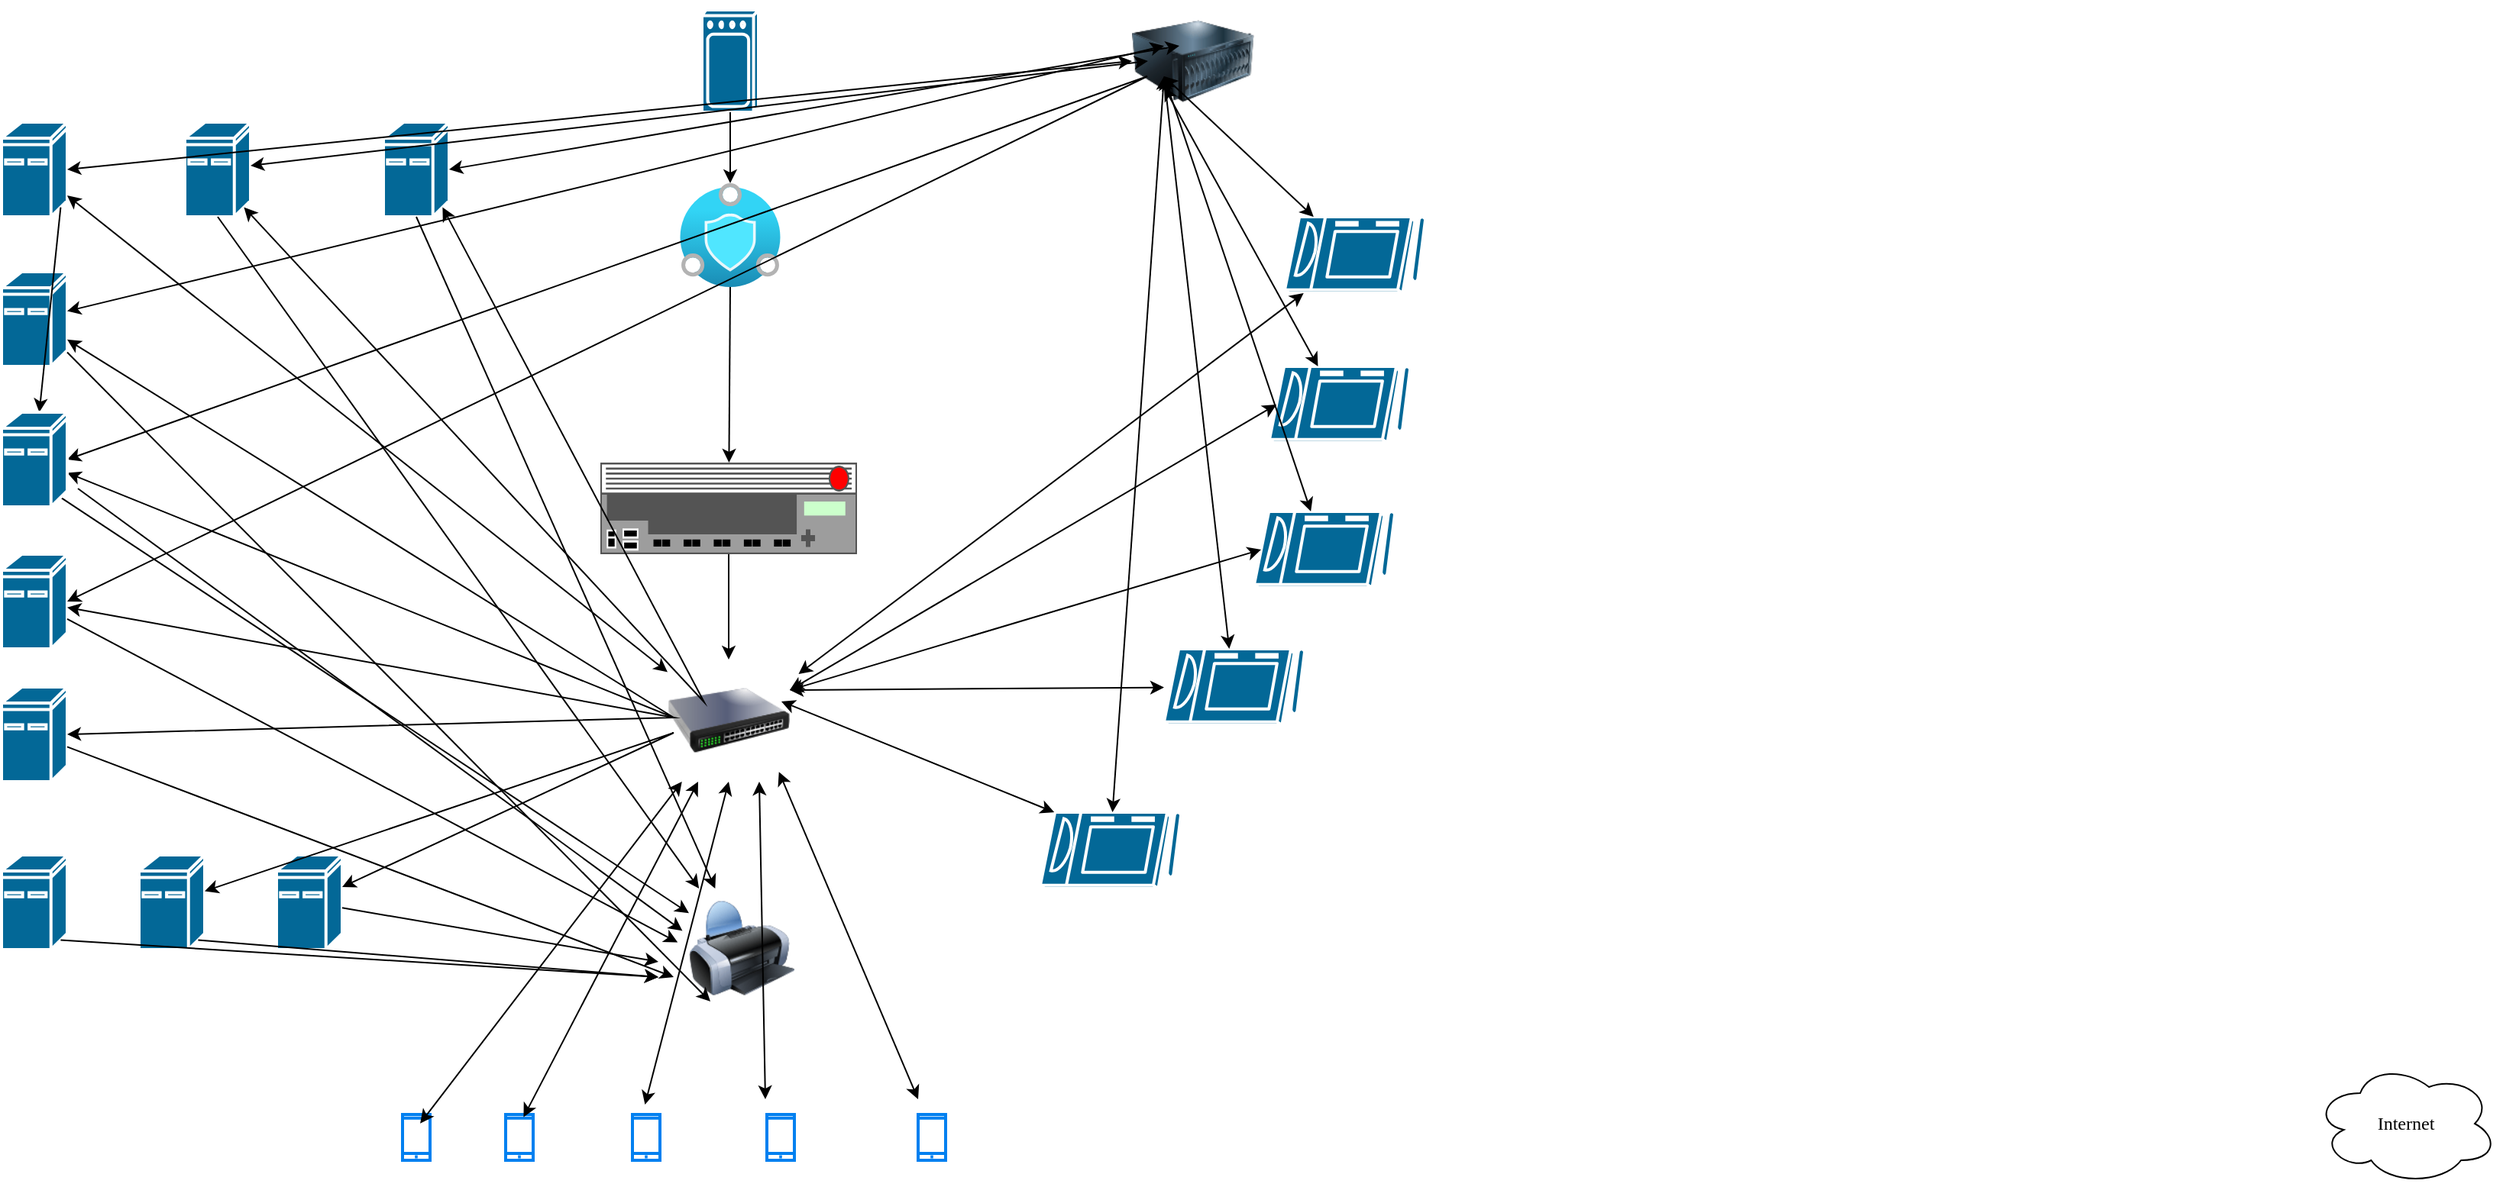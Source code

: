 <mxfile version="22.1.3" type="github">
  <diagram name="Page-1" id="c37626ed-c26b-45fb-9056-f9ebc6bb27b6">
    <mxGraphModel dx="1174" dy="535" grid="1" gridSize="10" guides="1" tooltips="1" connect="1" arrows="1" fold="1" page="1" pageScale="1" pageWidth="1100" pageHeight="850" background="none" math="0" shadow="0">
      <root>
        <mxCell id="0" />
        <mxCell id="1" parent="0" />
        <mxCell id="1c7a67bf8fd3230f-15" value="Internet" style="ellipse;shape=cloud;whiteSpace=wrap;html=1;rounded=0;shadow=0;comic=0;strokeWidth=1;fontFamily=Verdana;fontSize=12;" parent="1" vertex="1">
          <mxGeometry x="1554" y="696" width="120" height="80" as="geometry" />
        </mxCell>
        <mxCell id="bptu-WYt8Glh1SQyL_a9-1" value="" style="shape=mxgraph.cisco.computers_and_peripherals.ibm_mini_as400;sketch=0;html=1;pointerEvents=1;dashed=0;fillColor=#036897;strokeColor=#ffffff;strokeWidth=2;verticalLabelPosition=bottom;verticalAlign=top;align=center;outlineConnect=0;" vertex="1" parent="1">
          <mxGeometry x="40" y="80" width="43" height="62" as="geometry" />
        </mxCell>
        <mxCell id="bptu-WYt8Glh1SQyL_a9-2" value="" style="shape=mxgraph.cisco.computers_and_peripherals.ibm_mini_as400;sketch=0;html=1;pointerEvents=1;dashed=0;fillColor=#036897;strokeColor=#ffffff;strokeWidth=2;verticalLabelPosition=bottom;verticalAlign=top;align=center;outlineConnect=0;" vertex="1" parent="1">
          <mxGeometry x="290" y="80" width="43" height="62" as="geometry" />
        </mxCell>
        <mxCell id="bptu-WYt8Glh1SQyL_a9-4" value="" style="shape=mxgraph.cisco.computers_and_peripherals.ibm_mini_as400;sketch=0;html=1;pointerEvents=1;dashed=0;fillColor=#036897;strokeColor=#ffffff;strokeWidth=2;verticalLabelPosition=bottom;verticalAlign=top;align=center;outlineConnect=0;" vertex="1" parent="1">
          <mxGeometry x="40" y="560" width="43" height="62" as="geometry" />
        </mxCell>
        <mxCell id="bptu-WYt8Glh1SQyL_a9-6" value="" style="shape=mxgraph.cisco.computers_and_peripherals.ibm_mini_as400;sketch=0;html=1;pointerEvents=1;dashed=0;fillColor=#036897;strokeColor=#ffffff;strokeWidth=2;verticalLabelPosition=bottom;verticalAlign=top;align=center;outlineConnect=0;" vertex="1" parent="1">
          <mxGeometry x="40" y="450" width="43" height="62" as="geometry" />
        </mxCell>
        <mxCell id="bptu-WYt8Glh1SQyL_a9-9" value="" style="shape=mxgraph.cisco.computers_and_peripherals.ibm_mini_as400;sketch=0;html=1;pointerEvents=1;dashed=0;fillColor=#036897;strokeColor=#ffffff;strokeWidth=2;verticalLabelPosition=bottom;verticalAlign=top;align=center;outlineConnect=0;" vertex="1" parent="1">
          <mxGeometry x="40" y="178" width="43" height="62" as="geometry" />
        </mxCell>
        <mxCell id="bptu-WYt8Glh1SQyL_a9-10" value="" style="shape=mxgraph.cisco.computers_and_peripherals.ibm_mini_as400;sketch=0;html=1;pointerEvents=1;dashed=0;fillColor=#036897;strokeColor=#ffffff;strokeWidth=2;verticalLabelPosition=bottom;verticalAlign=top;align=center;outlineConnect=0;" vertex="1" parent="1">
          <mxGeometry x="160" y="80" width="43" height="62" as="geometry" />
        </mxCell>
        <mxCell id="bptu-WYt8Glh1SQyL_a9-12" value="" style="shape=mxgraph.cisco.computers_and_peripherals.ibm_mini_as400;sketch=0;html=1;pointerEvents=1;dashed=0;fillColor=#036897;strokeColor=#ffffff;strokeWidth=2;verticalLabelPosition=bottom;verticalAlign=top;align=center;outlineConnect=0;" vertex="1" parent="1">
          <mxGeometry x="40" y="363" width="43" height="62" as="geometry" />
        </mxCell>
        <mxCell id="bptu-WYt8Glh1SQyL_a9-13" value="" style="shape=mxgraph.cisco.computers_and_peripherals.ibm_mini_as400;sketch=0;html=1;pointerEvents=1;dashed=0;fillColor=#036897;strokeColor=#ffffff;strokeWidth=2;verticalLabelPosition=bottom;verticalAlign=top;align=center;outlineConnect=0;" vertex="1" parent="1">
          <mxGeometry x="220" y="560" width="43" height="62" as="geometry" />
        </mxCell>
        <mxCell id="bptu-WYt8Glh1SQyL_a9-14" value="" style="shape=mxgraph.cisco.computers_and_peripherals.tablet;sketch=0;html=1;pointerEvents=1;dashed=0;fillColor=#036897;strokeColor=#ffffff;strokeWidth=2;verticalLabelPosition=bottom;verticalAlign=top;align=center;outlineConnect=0;" vertex="1" parent="1">
          <mxGeometry x="860" y="335" width="91" height="50" as="geometry" />
        </mxCell>
        <mxCell id="bptu-WYt8Glh1SQyL_a9-18" value="" style="shape=mxgraph.cisco.computers_and_peripherals.tablet;sketch=0;html=1;pointerEvents=1;dashed=0;fillColor=#036897;strokeColor=#ffffff;strokeWidth=2;verticalLabelPosition=bottom;verticalAlign=top;align=center;outlineConnect=0;" vertex="1" parent="1">
          <mxGeometry x="801" y="425" width="91" height="50" as="geometry" />
        </mxCell>
        <mxCell id="bptu-WYt8Glh1SQyL_a9-19" value="" style="shape=mxgraph.cisco.computers_and_peripherals.tablet;sketch=0;html=1;pointerEvents=1;dashed=0;fillColor=#036897;strokeColor=#ffffff;strokeWidth=2;verticalLabelPosition=bottom;verticalAlign=top;align=center;outlineConnect=0;" vertex="1" parent="1">
          <mxGeometry x="880" y="142" width="91" height="50" as="geometry" />
        </mxCell>
        <mxCell id="bptu-WYt8Glh1SQyL_a9-20" value="" style="shape=mxgraph.cisco.computers_and_peripherals.tablet;sketch=0;html=1;pointerEvents=1;dashed=0;fillColor=#036897;strokeColor=#ffffff;strokeWidth=2;verticalLabelPosition=bottom;verticalAlign=top;align=center;outlineConnect=0;" vertex="1" parent="1">
          <mxGeometry x="870" y="240" width="91" height="50" as="geometry" />
        </mxCell>
        <mxCell id="bptu-WYt8Glh1SQyL_a9-21" value="" style="shape=mxgraph.cisco.computers_and_peripherals.tablet;sketch=0;html=1;pointerEvents=1;dashed=0;fillColor=#036897;strokeColor=#ffffff;strokeWidth=2;verticalLabelPosition=bottom;verticalAlign=top;align=center;outlineConnect=0;" vertex="1" parent="1">
          <mxGeometry x="720" y="532" width="91" height="50" as="geometry" />
        </mxCell>
        <mxCell id="bptu-WYt8Glh1SQyL_a9-23" value="" style="html=1;verticalLabelPosition=bottom;align=center;labelBackgroundColor=#ffffff;verticalAlign=top;strokeWidth=2;strokeColor=#0080F0;shadow=0;dashed=0;shape=mxgraph.ios7.icons.smartphone;" vertex="1" parent="1">
          <mxGeometry x="302.5" y="730" width="18" height="30" as="geometry" />
        </mxCell>
        <object label="" Serveur="" id="bptu-WYt8Glh1SQyL_a9-26">
          <mxCell style="image;html=1;image=img/lib/clip_art/computers/Server_128x128.png" vertex="1" parent="1">
            <mxGeometry x="780" width="80" height="80" as="geometry" />
          </mxCell>
        </object>
        <mxCell id="bptu-WYt8Glh1SQyL_a9-75" style="edgeStyle=orthogonalEdgeStyle;rounded=0;orthogonalLoop=1;jettySize=auto;html=1;" edge="1" parent="1" source="bptu-WYt8Glh1SQyL_a9-28" target="bptu-WYt8Glh1SQyL_a9-29">
          <mxGeometry relative="1" as="geometry" />
        </mxCell>
        <mxCell id="bptu-WYt8Glh1SQyL_a9-28" value="" style="strokeColor=#666666;html=1;labelPosition=right;align=left;spacingLeft=15;shadow=0;dashed=0;outlineConnect=0;shape=mxgraph.rack.f5.big_ip_110x0;" vertex="1" parent="1">
          <mxGeometry x="432" y="303" width="168" height="60" as="geometry" />
        </mxCell>
        <mxCell id="bptu-WYt8Glh1SQyL_a9-29" value="" style="image;html=1;image=img/lib/clip_art/networking/Switch_128x128.png" vertex="1" parent="1">
          <mxGeometry x="476" y="432" width="80" height="80" as="geometry" />
        </mxCell>
        <mxCell id="bptu-WYt8Glh1SQyL_a9-30" value="" style="shape=mxgraph.cisco.computers_and_peripherals.ibm_mini_as400;sketch=0;html=1;pointerEvents=1;dashed=0;fillColor=#036897;strokeColor=#ffffff;strokeWidth=2;verticalLabelPosition=bottom;verticalAlign=top;align=center;outlineConnect=0;" vertex="1" parent="1">
          <mxGeometry x="130" y="560" width="43" height="62" as="geometry" />
        </mxCell>
        <mxCell id="bptu-WYt8Glh1SQyL_a9-31" value="" style="html=1;verticalLabelPosition=bottom;align=center;labelBackgroundColor=#ffffff;verticalAlign=top;strokeWidth=2;strokeColor=#0080F0;shadow=0;dashed=0;shape=mxgraph.ios7.icons.smartphone;" vertex="1" parent="1">
          <mxGeometry x="453" y="730" width="18" height="30" as="geometry" />
        </mxCell>
        <mxCell id="bptu-WYt8Glh1SQyL_a9-32" value="" style="html=1;verticalLabelPosition=bottom;align=center;labelBackgroundColor=#ffffff;verticalAlign=top;strokeWidth=2;strokeColor=#0080F0;shadow=0;dashed=0;shape=mxgraph.ios7.icons.smartphone;" vertex="1" parent="1">
          <mxGeometry x="640" y="730" width="18" height="30" as="geometry" />
        </mxCell>
        <mxCell id="bptu-WYt8Glh1SQyL_a9-33" value="" style="html=1;verticalLabelPosition=bottom;align=center;labelBackgroundColor=#ffffff;verticalAlign=top;strokeWidth=2;strokeColor=#0080F0;shadow=0;dashed=0;shape=mxgraph.ios7.icons.smartphone;" vertex="1" parent="1">
          <mxGeometry x="541" y="730" width="18" height="30" as="geometry" />
        </mxCell>
        <mxCell id="bptu-WYt8Glh1SQyL_a9-34" value="" style="html=1;verticalLabelPosition=bottom;align=center;labelBackgroundColor=#ffffff;verticalAlign=top;strokeWidth=2;strokeColor=#0080F0;shadow=0;dashed=0;shape=mxgraph.ios7.icons.smartphone;" vertex="1" parent="1">
          <mxGeometry x="370" y="730" width="18" height="30" as="geometry" />
        </mxCell>
        <mxCell id="bptu-WYt8Glh1SQyL_a9-35" value="" style="shape=mxgraph.cisco.wireless.wireless;html=1;pointerEvents=1;dashed=0;fillColor=#036897;strokeColor=#ffffff;strokeWidth=2;verticalLabelPosition=bottom;verticalAlign=top;align=center;outlineConnect=0;" vertex="1" parent="1">
          <mxGeometry x="498.5" y="6.5" width="37" height="67" as="geometry" />
        </mxCell>
        <mxCell id="bptu-WYt8Glh1SQyL_a9-36" value="" style="image;html=1;image=img/lib/clip_art/computers/Printer_128x128.png" vertex="1" parent="1">
          <mxGeometry x="490" y="582" width="69" height="78" as="geometry" />
        </mxCell>
        <mxCell id="bptu-WYt8Glh1SQyL_a9-38" value="" style="endArrow=classic;startArrow=classic;html=1;rounded=0;exitX=0.9;exitY=0.9;exitDx=0;exitDy=0;exitPerimeter=0;entryX=0.9;entryY=0.9;entryDx=0;entryDy=0;entryPerimeter=0;" edge="1" parent="1" source="bptu-WYt8Glh1SQyL_a9-2" target="bptu-WYt8Glh1SQyL_a9-10">
          <mxGeometry width="50" height="50" relative="1" as="geometry">
            <mxPoint x="440" y="400" as="sourcePoint" />
            <mxPoint x="490" y="350" as="targetPoint" />
            <Array as="points">
              <mxPoint x="500" y="460" />
            </Array>
          </mxGeometry>
        </mxCell>
        <mxCell id="bptu-WYt8Glh1SQyL_a9-39" value="" style="endArrow=classic;startArrow=classic;html=1;rounded=0;" edge="1" parent="1" source="bptu-WYt8Glh1SQyL_a9-1" target="bptu-WYt8Glh1SQyL_a9-29">
          <mxGeometry width="50" height="50" relative="1" as="geometry">
            <mxPoint x="440" y="400" as="sourcePoint" />
            <mxPoint x="440" y="300" as="targetPoint" />
          </mxGeometry>
        </mxCell>
        <mxCell id="bptu-WYt8Glh1SQyL_a9-40" value="" style="endArrow=classic;startArrow=classic;html=1;rounded=0;" edge="1" parent="1" source="bptu-WYt8Glh1SQyL_a9-9" target="bptu-WYt8Glh1SQyL_a9-8">
          <mxGeometry width="50" height="50" relative="1" as="geometry">
            <mxPoint x="440" y="400" as="sourcePoint" />
            <mxPoint x="490" y="350" as="targetPoint" />
            <Array as="points">
              <mxPoint x="480" y="470" />
            </Array>
          </mxGeometry>
        </mxCell>
        <mxCell id="bptu-WYt8Glh1SQyL_a9-42" value="" style="endArrow=classic;startArrow=classic;html=1;rounded=0;entryX=1;entryY=0.5;entryDx=0;entryDy=0;entryPerimeter=0;" edge="1" parent="1" source="bptu-WYt8Glh1SQyL_a9-12" target="bptu-WYt8Glh1SQyL_a9-6">
          <mxGeometry width="50" height="50" relative="1" as="geometry">
            <mxPoint x="440" y="400" as="sourcePoint" />
            <mxPoint x="490" y="350" as="targetPoint" />
            <Array as="points">
              <mxPoint x="480" y="470" />
            </Array>
          </mxGeometry>
        </mxCell>
        <mxCell id="bptu-WYt8Glh1SQyL_a9-43" value="" style="endArrow=classic;startArrow=classic;html=1;rounded=0;" edge="1" parent="1" source="bptu-WYt8Glh1SQyL_a9-30" target="bptu-WYt8Glh1SQyL_a9-13">
          <mxGeometry width="50" height="50" relative="1" as="geometry">
            <mxPoint x="440" y="300" as="sourcePoint" />
            <mxPoint x="490" y="250" as="targetPoint" />
            <Array as="points">
              <mxPoint x="480" y="480" />
            </Array>
          </mxGeometry>
        </mxCell>
        <mxCell id="bptu-WYt8Glh1SQyL_a9-44" value="" style="endArrow=classic;html=1;rounded=0;exitX=0.5;exitY=1;exitDx=0;exitDy=0;exitPerimeter=0;" edge="1" parent="1" source="bptu-WYt8Glh1SQyL_a9-27" target="bptu-WYt8Glh1SQyL_a9-28">
          <mxGeometry width="50" height="50" relative="1" as="geometry">
            <mxPoint x="440" y="100" as="sourcePoint" />
            <mxPoint x="490" y="50" as="targetPoint" />
          </mxGeometry>
        </mxCell>
        <mxCell id="bptu-WYt8Glh1SQyL_a9-45" value="" style="endArrow=classic;html=1;rounded=0;exitX=0.5;exitY=1;exitDx=0;exitDy=0;exitPerimeter=0;" edge="1" parent="1" source="bptu-WYt8Glh1SQyL_a9-35" target="bptu-WYt8Glh1SQyL_a9-27">
          <mxGeometry width="50" height="50" relative="1" as="geometry">
            <mxPoint x="502" y="74" as="sourcePoint" />
            <mxPoint x="512" y="150" as="targetPoint" />
          </mxGeometry>
        </mxCell>
        <mxCell id="bptu-WYt8Glh1SQyL_a9-27" value="" style="image;aspect=fixed;html=1;points=[];align=center;fontSize=12;image=img/lib/azure2/preview/Azure_Sphere.svg;" vertex="1" parent="1">
          <mxGeometry x="484" y="120" width="66" height="68" as="geometry" />
        </mxCell>
        <mxCell id="bptu-WYt8Glh1SQyL_a9-46" value="" style="endArrow=classic;html=1;rounded=0;exitX=0.5;exitY=1;exitDx=0;exitDy=0;exitPerimeter=0;" edge="1" parent="1" source="bptu-WYt8Glh1SQyL_a9-2" target="bptu-WYt8Glh1SQyL_a9-36">
          <mxGeometry width="50" height="50" relative="1" as="geometry">
            <mxPoint x="440" y="400" as="sourcePoint" />
            <mxPoint x="490" y="350" as="targetPoint" />
          </mxGeometry>
        </mxCell>
        <mxCell id="bptu-WYt8Glh1SQyL_a9-47" value="" style="endArrow=classic;html=1;rounded=0;exitX=0.5;exitY=1;exitDx=0;exitDy=0;exitPerimeter=0;" edge="1" parent="1" source="bptu-WYt8Glh1SQyL_a9-10" target="bptu-WYt8Glh1SQyL_a9-36">
          <mxGeometry width="50" height="50" relative="1" as="geometry">
            <mxPoint x="440" y="400" as="sourcePoint" />
            <mxPoint x="490" y="350" as="targetPoint" />
          </mxGeometry>
        </mxCell>
        <mxCell id="bptu-WYt8Glh1SQyL_a9-48" value="" style="endArrow=classic;html=1;rounded=0;exitX=0.9;exitY=0.9;exitDx=0;exitDy=0;exitPerimeter=0;" edge="1" parent="1" source="bptu-WYt8Glh1SQyL_a9-8" target="bptu-WYt8Glh1SQyL_a9-36">
          <mxGeometry width="50" height="50" relative="1" as="geometry">
            <mxPoint x="440" y="400" as="sourcePoint" />
            <mxPoint x="490" y="350" as="targetPoint" />
          </mxGeometry>
        </mxCell>
        <mxCell id="bptu-WYt8Glh1SQyL_a9-49" value="" style="endArrow=classic;html=1;rounded=0;" edge="1" parent="1" source="bptu-WYt8Glh1SQyL_a9-9">
          <mxGeometry width="50" height="50" relative="1" as="geometry">
            <mxPoint x="100" y="210" as="sourcePoint" />
            <mxPoint x="504" y="656" as="targetPoint" />
          </mxGeometry>
        </mxCell>
        <mxCell id="bptu-WYt8Glh1SQyL_a9-50" value="" style="endArrow=classic;html=1;rounded=0;exitX=0.9;exitY=0.9;exitDx=0;exitDy=0;exitPerimeter=0;entryX=-0.062;entryY=0.355;entryDx=0;entryDy=0;entryPerimeter=0;" edge="1" parent="1" target="bptu-WYt8Glh1SQyL_a9-36">
          <mxGeometry width="50" height="50" relative="1" as="geometry">
            <mxPoint x="90" y="320" as="sourcePoint" />
            <mxPoint x="494" y="766" as="targetPoint" />
          </mxGeometry>
        </mxCell>
        <mxCell id="bptu-WYt8Glh1SQyL_a9-51" value="" style="endArrow=classic;html=1;rounded=0;entryX=-0.107;entryY=0.452;entryDx=0;entryDy=0;entryPerimeter=0;" edge="1" parent="1" source="bptu-WYt8Glh1SQyL_a9-12" target="bptu-WYt8Glh1SQyL_a9-36">
          <mxGeometry width="50" height="50" relative="1" as="geometry">
            <mxPoint x="110" y="410" as="sourcePoint" />
            <mxPoint x="494" y="700" as="targetPoint" />
          </mxGeometry>
        </mxCell>
        <mxCell id="bptu-WYt8Glh1SQyL_a9-52" value="" style="endArrow=classic;html=1;rounded=0;" edge="1" parent="1" source="bptu-WYt8Glh1SQyL_a9-13">
          <mxGeometry width="50" height="50" relative="1" as="geometry">
            <mxPoint x="100" y="480" as="sourcePoint" />
            <mxPoint x="470" y="630" as="targetPoint" />
          </mxGeometry>
        </mxCell>
        <mxCell id="bptu-WYt8Glh1SQyL_a9-53" value="" style="endArrow=classic;html=1;rounded=0;" edge="1" parent="1" source="bptu-WYt8Glh1SQyL_a9-6">
          <mxGeometry width="50" height="50" relative="1" as="geometry">
            <mxPoint x="120" y="520" as="sourcePoint" />
            <mxPoint x="480" y="640" as="targetPoint" />
          </mxGeometry>
        </mxCell>
        <mxCell id="bptu-WYt8Glh1SQyL_a9-54" value="" style="endArrow=classic;html=1;rounded=0;exitX=0.9;exitY=0.9;exitDx=0;exitDy=0;exitPerimeter=0;" edge="1" parent="1" source="bptu-WYt8Glh1SQyL_a9-30">
          <mxGeometry width="50" height="50" relative="1" as="geometry">
            <mxPoint x="200" y="630" as="sourcePoint" />
            <mxPoint x="470" y="640" as="targetPoint" />
          </mxGeometry>
        </mxCell>
        <mxCell id="bptu-WYt8Glh1SQyL_a9-55" value="" style="endArrow=classic;html=1;rounded=0;exitX=0.9;exitY=0.9;exitDx=0;exitDy=0;exitPerimeter=0;" edge="1" parent="1" source="bptu-WYt8Glh1SQyL_a9-4">
          <mxGeometry width="50" height="50" relative="1" as="geometry">
            <mxPoint x="100" y="640" as="sourcePoint" />
            <mxPoint x="470" y="640" as="targetPoint" />
          </mxGeometry>
        </mxCell>
        <mxCell id="bptu-WYt8Glh1SQyL_a9-59" value="" style="endArrow=classic;startArrow=classic;html=1;rounded=0;entryX=1.072;entryY=0.118;entryDx=0;entryDy=0;entryPerimeter=0;" edge="1" parent="1" source="bptu-WYt8Glh1SQyL_a9-19" target="bptu-WYt8Glh1SQyL_a9-29">
          <mxGeometry width="50" height="50" relative="1" as="geometry">
            <mxPoint x="440" y="400" as="sourcePoint" />
            <mxPoint x="620" y="350" as="targetPoint" />
          </mxGeometry>
        </mxCell>
        <mxCell id="bptu-WYt8Glh1SQyL_a9-60" value="" style="endArrow=classic;startArrow=classic;html=1;rounded=0;exitX=0.05;exitY=0.5;exitDx=0;exitDy=0;exitPerimeter=0;entryX=1;entryY=0.25;entryDx=0;entryDy=0;" edge="1" parent="1" source="bptu-WYt8Glh1SQyL_a9-20" target="bptu-WYt8Glh1SQyL_a9-29">
          <mxGeometry width="50" height="50" relative="1" as="geometry">
            <mxPoint x="730" y="270" as="sourcePoint" />
            <mxPoint x="610" y="370" as="targetPoint" />
          </mxGeometry>
        </mxCell>
        <mxCell id="bptu-WYt8Glh1SQyL_a9-61" value="" style="endArrow=classic;startArrow=classic;html=1;rounded=0;exitX=0.05;exitY=0.5;exitDx=0;exitDy=0;exitPerimeter=0;entryX=1;entryY=0.25;entryDx=0;entryDy=0;" edge="1" parent="1" source="bptu-WYt8Glh1SQyL_a9-14" target="bptu-WYt8Glh1SQyL_a9-29">
          <mxGeometry width="50" height="50" relative="1" as="geometry">
            <mxPoint x="710" y="340" as="sourcePoint" />
            <mxPoint x="435" y="392" as="targetPoint" />
          </mxGeometry>
        </mxCell>
        <mxCell id="bptu-WYt8Glh1SQyL_a9-62" value="" style="endArrow=classic;startArrow=classic;html=1;rounded=0;entryX=1;entryY=0.25;entryDx=0;entryDy=0;" edge="1" parent="1" source="bptu-WYt8Glh1SQyL_a9-18" target="bptu-WYt8Glh1SQyL_a9-29">
          <mxGeometry width="50" height="50" relative="1" as="geometry">
            <mxPoint x="700" y="390" as="sourcePoint" />
            <mxPoint x="425" y="442" as="targetPoint" />
          </mxGeometry>
        </mxCell>
        <mxCell id="bptu-WYt8Glh1SQyL_a9-63" value="" style="endArrow=classic;startArrow=classic;html=1;rounded=0;exitX=0.1;exitY=0;exitDx=0;exitDy=0;exitPerimeter=0;entryX=0.931;entryY=0.343;entryDx=0;entryDy=0;entryPerimeter=0;" edge="1" parent="1" source="bptu-WYt8Glh1SQyL_a9-21" target="bptu-WYt8Glh1SQyL_a9-29">
          <mxGeometry width="50" height="50" relative="1" as="geometry">
            <mxPoint x="630" y="430" as="sourcePoint" />
            <mxPoint x="355" y="482" as="targetPoint" />
          </mxGeometry>
        </mxCell>
        <mxCell id="bptu-WYt8Glh1SQyL_a9-64" value="" style="endArrow=classic;startArrow=classic;html=1;rounded=0;" edge="1" parent="1" source="bptu-WYt8Glh1SQyL_a9-19">
          <mxGeometry width="50" height="50" relative="1" as="geometry">
            <mxPoint x="751" y="100" as="sourcePoint" />
            <mxPoint x="801" y="50" as="targetPoint" />
          </mxGeometry>
        </mxCell>
        <mxCell id="bptu-WYt8Glh1SQyL_a9-65" value="" style="endArrow=classic;startArrow=classic;html=1;rounded=0;" edge="1" parent="1" source="bptu-WYt8Glh1SQyL_a9-20">
          <mxGeometry width="50" height="50" relative="1" as="geometry">
            <mxPoint x="751" y="107" as="sourcePoint" />
            <mxPoint x="801" y="57" as="targetPoint" />
          </mxGeometry>
        </mxCell>
        <mxCell id="bptu-WYt8Glh1SQyL_a9-66" value="" style="endArrow=classic;startArrow=classic;html=1;rounded=0;" edge="1" parent="1" source="bptu-WYt8Glh1SQyL_a9-14">
          <mxGeometry width="50" height="50" relative="1" as="geometry">
            <mxPoint x="751" y="100" as="sourcePoint" />
            <mxPoint x="801" y="50" as="targetPoint" />
          </mxGeometry>
        </mxCell>
        <mxCell id="bptu-WYt8Glh1SQyL_a9-67" value="" style="endArrow=classic;startArrow=classic;html=1;rounded=0;" edge="1" parent="1" source="bptu-WYt8Glh1SQyL_a9-18">
          <mxGeometry width="50" height="50" relative="1" as="geometry">
            <mxPoint x="751" y="100" as="sourcePoint" />
            <mxPoint x="801" y="50" as="targetPoint" />
          </mxGeometry>
        </mxCell>
        <mxCell id="bptu-WYt8Glh1SQyL_a9-68" value="" style="endArrow=classic;startArrow=classic;html=1;rounded=0;" edge="1" parent="1" source="bptu-WYt8Glh1SQyL_a9-21">
          <mxGeometry width="50" height="50" relative="1" as="geometry">
            <mxPoint x="751" y="100" as="sourcePoint" />
            <mxPoint x="801" y="50" as="targetPoint" />
          </mxGeometry>
        </mxCell>
        <mxCell id="bptu-WYt8Glh1SQyL_a9-69" value="" style="endArrow=classic;startArrow=classic;html=1;rounded=0;exitX=1;exitY=0.5;exitDx=0;exitDy=0;exitPerimeter=0;" edge="1" parent="1" source="bptu-WYt8Glh1SQyL_a9-2">
          <mxGeometry width="50" height="50" relative="1" as="geometry">
            <mxPoint x="761" y="80" as="sourcePoint" />
            <mxPoint x="811" y="30" as="targetPoint" />
          </mxGeometry>
        </mxCell>
        <mxCell id="bptu-WYt8Glh1SQyL_a9-70" value="" style="endArrow=classic;startArrow=classic;html=1;rounded=0;" edge="1" parent="1" source="bptu-WYt8Glh1SQyL_a9-10">
          <mxGeometry width="50" height="50" relative="1" as="geometry">
            <mxPoint x="740.5" y="90" as="sourcePoint" />
            <mxPoint x="790.5" y="40" as="targetPoint" />
          </mxGeometry>
        </mxCell>
        <mxCell id="bptu-WYt8Glh1SQyL_a9-71" value="" style="endArrow=classic;startArrow=classic;html=1;rounded=0;exitX=1;exitY=0.5;exitDx=0;exitDy=0;exitPerimeter=0;" edge="1" parent="1" source="bptu-WYt8Glh1SQyL_a9-1">
          <mxGeometry width="50" height="50" relative="1" as="geometry">
            <mxPoint x="730" y="90" as="sourcePoint" />
            <mxPoint x="780" y="40" as="targetPoint" />
          </mxGeometry>
        </mxCell>
        <mxCell id="bptu-WYt8Glh1SQyL_a9-72" value="" style="endArrow=classic;startArrow=classic;html=1;rounded=0;" edge="1" parent="1" source="bptu-WYt8Glh1SQyL_a9-9">
          <mxGeometry width="50" height="50" relative="1" as="geometry">
            <mxPoint x="751" y="80" as="sourcePoint" />
            <mxPoint x="801" y="30" as="targetPoint" />
          </mxGeometry>
        </mxCell>
        <mxCell id="bptu-WYt8Glh1SQyL_a9-73" value="" style="endArrow=classic;startArrow=classic;html=1;rounded=0;entryX=1;entryY=0.5;entryDx=0;entryDy=0;entryPerimeter=0;exitX=1;exitY=0.5;exitDx=0;exitDy=0;exitPerimeter=0;" edge="1" parent="1" source="bptu-WYt8Glh1SQyL_a9-12" target="bptu-WYt8Glh1SQyL_a9-8">
          <mxGeometry width="50" height="50" relative="1" as="geometry">
            <mxPoint x="440" y="300" as="sourcePoint" />
            <mxPoint x="490" y="250" as="targetPoint" />
            <Array as="points">
              <mxPoint x="790" y="50" />
            </Array>
          </mxGeometry>
        </mxCell>
        <mxCell id="bptu-WYt8Glh1SQyL_a9-76" value="" style="endArrow=classic;startArrow=classic;html=1;rounded=0;entryX=0.25;entryY=1;entryDx=0;entryDy=0;exitX=0.651;exitY=0.057;exitDx=0;exitDy=0;exitPerimeter=0;" edge="1" parent="1" source="bptu-WYt8Glh1SQyL_a9-34" target="bptu-WYt8Glh1SQyL_a9-29">
          <mxGeometry width="50" height="50" relative="1" as="geometry">
            <mxPoint x="440" y="600" as="sourcePoint" />
            <mxPoint x="490" y="550" as="targetPoint" />
          </mxGeometry>
        </mxCell>
        <mxCell id="bptu-WYt8Glh1SQyL_a9-77" value="" style="endArrow=classic;startArrow=classic;html=1;rounded=0;exitX=0.641;exitY=0.194;exitDx=0;exitDy=0;exitPerimeter=0;" edge="1" parent="1" source="bptu-WYt8Glh1SQyL_a9-23" target="bptu-WYt8Glh1SQyL_a9-29">
          <mxGeometry width="50" height="50" relative="1" as="geometry">
            <mxPoint x="440" y="600" as="sourcePoint" />
            <mxPoint x="490" y="550" as="targetPoint" />
          </mxGeometry>
        </mxCell>
        <mxCell id="bptu-WYt8Glh1SQyL_a9-78" value="" style="endArrow=classic;startArrow=classic;html=1;rounded=0;entryX=0.456;entryY=-0.216;entryDx=0;entryDy=0;entryPerimeter=0;exitX=0.5;exitY=1;exitDx=0;exitDy=0;" edge="1" parent="1" source="bptu-WYt8Glh1SQyL_a9-29" target="bptu-WYt8Glh1SQyL_a9-31">
          <mxGeometry width="50" height="50" relative="1" as="geometry">
            <mxPoint x="510" y="530" as="sourcePoint" />
            <mxPoint x="624" y="310" as="targetPoint" />
          </mxGeometry>
        </mxCell>
        <mxCell id="bptu-WYt8Glh1SQyL_a9-79" value="" style="endArrow=classic;startArrow=classic;html=1;rounded=0;exitX=0.75;exitY=1;exitDx=0;exitDy=0;" edge="1" parent="1" source="bptu-WYt8Glh1SQyL_a9-29">
          <mxGeometry width="50" height="50" relative="1" as="geometry">
            <mxPoint x="540" y="540" as="sourcePoint" />
            <mxPoint x="540" y="720" as="targetPoint" />
          </mxGeometry>
        </mxCell>
        <mxCell id="bptu-WYt8Glh1SQyL_a9-80" value="" style="endArrow=classic;startArrow=classic;html=1;rounded=0;exitX=0.911;exitY=0.92;exitDx=0;exitDy=0;exitPerimeter=0;" edge="1" parent="1" source="bptu-WYt8Glh1SQyL_a9-29">
          <mxGeometry width="50" height="50" relative="1" as="geometry">
            <mxPoint x="570" y="540" as="sourcePoint" />
            <mxPoint x="640" y="720" as="targetPoint" />
          </mxGeometry>
        </mxCell>
        <mxCell id="bptu-WYt8Glh1SQyL_a9-81" value="" style="endArrow=classic;html=1;rounded=0;exitX=0.9;exitY=0.9;exitDx=0;exitDy=0;exitPerimeter=0;" edge="1" parent="1" source="bptu-WYt8Glh1SQyL_a9-1" target="bptu-WYt8Glh1SQyL_a9-8">
          <mxGeometry width="50" height="50" relative="1" as="geometry">
            <mxPoint x="79" y="136" as="sourcePoint" />
            <mxPoint x="490" y="583" as="targetPoint" />
          </mxGeometry>
        </mxCell>
        <mxCell id="bptu-WYt8Glh1SQyL_a9-8" value="" style="shape=mxgraph.cisco.computers_and_peripherals.ibm_mini_as400;sketch=0;html=1;pointerEvents=1;dashed=0;fillColor=#036897;strokeColor=#ffffff;strokeWidth=2;verticalLabelPosition=bottom;verticalAlign=top;align=center;outlineConnect=0;" vertex="1" parent="1">
          <mxGeometry x="40" y="270" width="43" height="62" as="geometry" />
        </mxCell>
      </root>
    </mxGraphModel>
  </diagram>
</mxfile>
